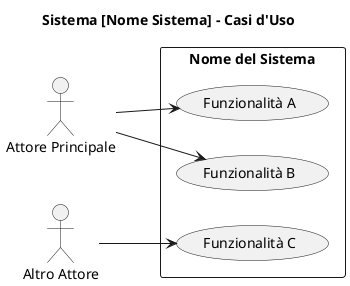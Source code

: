 @startuml UseCase-Template
title Sistema [Nome Sistema] - Casi d'Uso

left to right direction

actor "Attore Principale" as MainActor
actor "Altro Attore" as OtherActor

rectangle "Nome del Sistema" {
  usecase "Funzionalità A" as UCA
  usecase "Funzionalità B" as UCB
  usecase "Funzionalità C" as UCC
}

MainActor --> UCA
MainActor --> UCB
OtherActor --> UCC

@enduml

